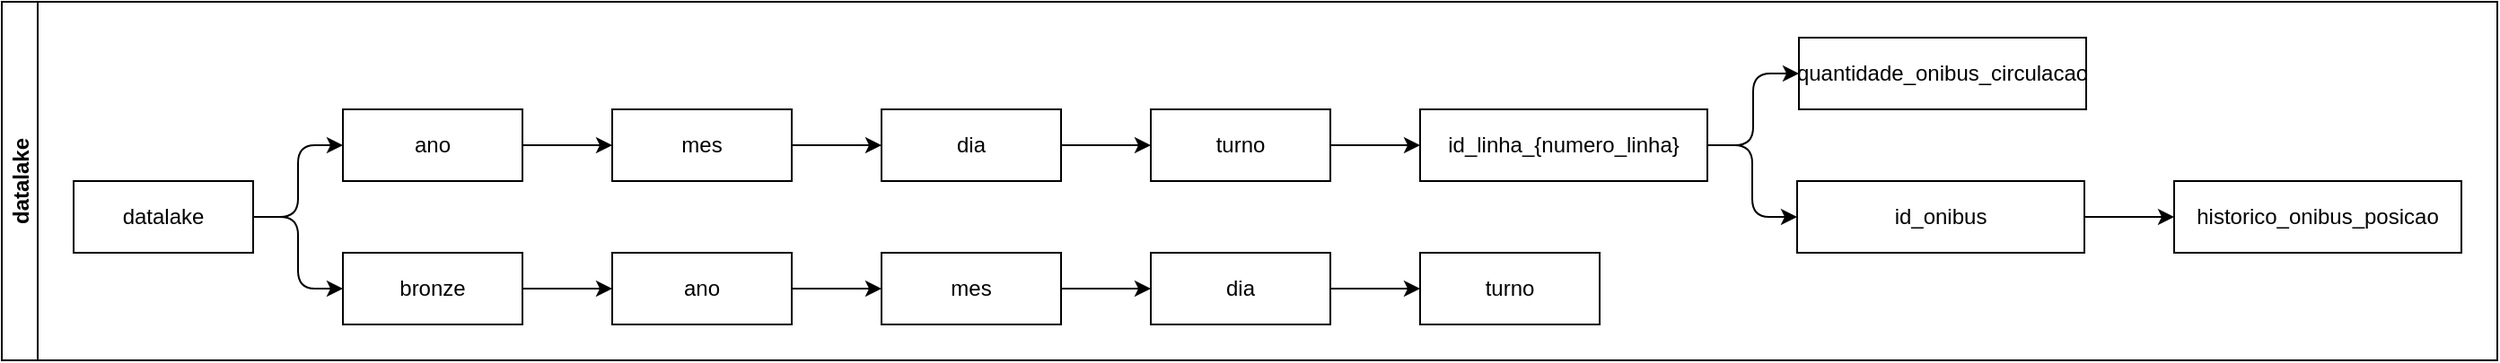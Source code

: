 <mxfile version="24.2.5" type="device">
  <diagram name="Page-1" id="74e2e168-ea6b-b213-b513-2b3c1d86103e">
    <mxGraphModel dx="1434" dy="838" grid="1" gridSize="10" guides="1" tooltips="1" connect="1" arrows="1" fold="1" page="1" pageScale="1" pageWidth="1100" pageHeight="850" background="none" math="0" shadow="0">
      <root>
        <mxCell id="0" />
        <mxCell id="1" parent="0" />
        <mxCell id="PxaC2SSewUqtfdYoJGaB-51" value="datalake" style="swimlane;startSize=20;horizontal=0;childLayout=treeLayout;horizontalTree=1;resizable=0;containerType=tree;fontSize=12;" parent="1" vertex="1">
          <mxGeometry x="300" y="70" width="1390" height="200" as="geometry" />
        </mxCell>
        <mxCell id="PxaC2SSewUqtfdYoJGaB-52" value="datalake" style="whiteSpace=wrap;html=1;" parent="PxaC2SSewUqtfdYoJGaB-51" vertex="1">
          <mxGeometry x="40" y="100" width="100" height="40" as="geometry" />
        </mxCell>
        <mxCell id="PxaC2SSewUqtfdYoJGaB-55" value="ano" style="whiteSpace=wrap;html=1;" parent="PxaC2SSewUqtfdYoJGaB-51" vertex="1">
          <mxGeometry x="190" y="60" width="100" height="40" as="geometry" />
        </mxCell>
        <mxCell id="PxaC2SSewUqtfdYoJGaB-56" value="" style="edgeStyle=elbowEdgeStyle;elbow=horizontal;html=1;rounded=1;curved=0;sourcePerimeterSpacing=0;targetPerimeterSpacing=0;startSize=6;endSize=6;" parent="PxaC2SSewUqtfdYoJGaB-51" source="PxaC2SSewUqtfdYoJGaB-52" target="PxaC2SSewUqtfdYoJGaB-55" edge="1">
          <mxGeometry relative="1" as="geometry" />
        </mxCell>
        <mxCell id="PxaC2SSewUqtfdYoJGaB-63" value="" style="edgeStyle=elbowEdgeStyle;elbow=horizontal;html=1;rounded=1;curved=0;sourcePerimeterSpacing=0;targetPerimeterSpacing=0;startSize=6;endSize=6;" parent="PxaC2SSewUqtfdYoJGaB-51" source="PxaC2SSewUqtfdYoJGaB-52" target="PxaC2SSewUqtfdYoJGaB-64" edge="1">
          <mxGeometry relative="1" as="geometry">
            <mxPoint x="370" y="500" as="sourcePoint" />
          </mxGeometry>
        </mxCell>
        <mxCell id="PxaC2SSewUqtfdYoJGaB-64" value="bronze" style="whiteSpace=wrap;html=1;" parent="PxaC2SSewUqtfdYoJGaB-51" vertex="1">
          <mxGeometry x="190" y="140" width="100" height="40" as="geometry" />
        </mxCell>
        <mxCell id="PxaC2SSewUqtfdYoJGaB-65" value="" style="edgeStyle=elbowEdgeStyle;elbow=horizontal;html=1;rounded=1;curved=0;sourcePerimeterSpacing=0;targetPerimeterSpacing=0;startSize=6;endSize=6;" parent="PxaC2SSewUqtfdYoJGaB-51" source="PxaC2SSewUqtfdYoJGaB-64" target="PxaC2SSewUqtfdYoJGaB-66" edge="1">
          <mxGeometry relative="1" as="geometry">
            <mxPoint x="370" y="580" as="sourcePoint" />
          </mxGeometry>
        </mxCell>
        <mxCell id="PxaC2SSewUqtfdYoJGaB-66" value="ano" style="whiteSpace=wrap;html=1;" parent="PxaC2SSewUqtfdYoJGaB-51" vertex="1">
          <mxGeometry x="340" y="140" width="100" height="40" as="geometry" />
        </mxCell>
        <mxCell id="PxaC2SSewUqtfdYoJGaB-67" value="" style="edgeStyle=elbowEdgeStyle;elbow=horizontal;html=1;rounded=1;curved=0;sourcePerimeterSpacing=0;targetPerimeterSpacing=0;startSize=6;endSize=6;" parent="PxaC2SSewUqtfdYoJGaB-51" source="PxaC2SSewUqtfdYoJGaB-66" target="PxaC2SSewUqtfdYoJGaB-68" edge="1">
          <mxGeometry relative="1" as="geometry">
            <mxPoint x="520" y="660" as="sourcePoint" />
          </mxGeometry>
        </mxCell>
        <mxCell id="PxaC2SSewUqtfdYoJGaB-68" value="mes" style="whiteSpace=wrap;html=1;" parent="PxaC2SSewUqtfdYoJGaB-51" vertex="1">
          <mxGeometry x="490" y="140" width="100" height="40" as="geometry" />
        </mxCell>
        <mxCell id="PxaC2SSewUqtfdYoJGaB-69" value="" style="edgeStyle=elbowEdgeStyle;elbow=horizontal;html=1;rounded=1;curved=0;sourcePerimeterSpacing=0;targetPerimeterSpacing=0;startSize=6;endSize=6;" parent="PxaC2SSewUqtfdYoJGaB-51" source="PxaC2SSewUqtfdYoJGaB-68" target="PxaC2SSewUqtfdYoJGaB-70" edge="1">
          <mxGeometry relative="1" as="geometry">
            <mxPoint x="670" y="660" as="sourcePoint" />
          </mxGeometry>
        </mxCell>
        <mxCell id="PxaC2SSewUqtfdYoJGaB-70" value="dia" style="whiteSpace=wrap;html=1;" parent="PxaC2SSewUqtfdYoJGaB-51" vertex="1">
          <mxGeometry x="640" y="140" width="100" height="40" as="geometry" />
        </mxCell>
        <mxCell id="PxaC2SSewUqtfdYoJGaB-71" value="" style="edgeStyle=elbowEdgeStyle;elbow=horizontal;html=1;rounded=1;curved=0;sourcePerimeterSpacing=0;targetPerimeterSpacing=0;startSize=6;endSize=6;" parent="PxaC2SSewUqtfdYoJGaB-51" source="PxaC2SSewUqtfdYoJGaB-70" target="PxaC2SSewUqtfdYoJGaB-72" edge="1">
          <mxGeometry relative="1" as="geometry">
            <mxPoint x="700" y="380" as="sourcePoint" />
          </mxGeometry>
        </mxCell>
        <mxCell id="PxaC2SSewUqtfdYoJGaB-72" value="turno" style="whiteSpace=wrap;html=1;" parent="PxaC2SSewUqtfdYoJGaB-51" vertex="1">
          <mxGeometry x="790" y="140" width="100" height="40" as="geometry" />
        </mxCell>
        <mxCell id="PxaC2SSewUqtfdYoJGaB-73" value="" style="edgeStyle=elbowEdgeStyle;elbow=horizontal;html=1;rounded=1;curved=0;sourcePerimeterSpacing=0;targetPerimeterSpacing=0;startSize=6;endSize=6;" parent="PxaC2SSewUqtfdYoJGaB-51" source="PxaC2SSewUqtfdYoJGaB-55" target="PxaC2SSewUqtfdYoJGaB-74" edge="1">
          <mxGeometry relative="1" as="geometry">
            <mxPoint x="250" y="300" as="sourcePoint" />
          </mxGeometry>
        </mxCell>
        <mxCell id="PxaC2SSewUqtfdYoJGaB-74" value="mes" style="whiteSpace=wrap;html=1;" parent="PxaC2SSewUqtfdYoJGaB-51" vertex="1">
          <mxGeometry x="340" y="60" width="100" height="40" as="geometry" />
        </mxCell>
        <mxCell id="PxaC2SSewUqtfdYoJGaB-75" value="" style="edgeStyle=elbowEdgeStyle;elbow=horizontal;html=1;rounded=1;curved=0;sourcePerimeterSpacing=0;targetPerimeterSpacing=0;startSize=6;endSize=6;" parent="PxaC2SSewUqtfdYoJGaB-51" source="PxaC2SSewUqtfdYoJGaB-74" target="PxaC2SSewUqtfdYoJGaB-76" edge="1">
          <mxGeometry relative="1" as="geometry">
            <mxPoint x="400" y="300" as="sourcePoint" />
          </mxGeometry>
        </mxCell>
        <mxCell id="PxaC2SSewUqtfdYoJGaB-76" value="dia" style="whiteSpace=wrap;html=1;" parent="PxaC2SSewUqtfdYoJGaB-51" vertex="1">
          <mxGeometry x="490" y="60" width="100" height="40" as="geometry" />
        </mxCell>
        <mxCell id="PxaC2SSewUqtfdYoJGaB-77" value="" style="edgeStyle=elbowEdgeStyle;elbow=horizontal;html=1;rounded=1;curved=0;sourcePerimeterSpacing=0;targetPerimeterSpacing=0;startSize=6;endSize=6;" parent="PxaC2SSewUqtfdYoJGaB-51" source="PxaC2SSewUqtfdYoJGaB-76" target="PxaC2SSewUqtfdYoJGaB-78" edge="1">
          <mxGeometry relative="1" as="geometry">
            <mxPoint x="550" y="300" as="sourcePoint" />
          </mxGeometry>
        </mxCell>
        <mxCell id="PxaC2SSewUqtfdYoJGaB-78" value="turno" style="whiteSpace=wrap;html=1;" parent="PxaC2SSewUqtfdYoJGaB-51" vertex="1">
          <mxGeometry x="640" y="60" width="100" height="40" as="geometry" />
        </mxCell>
        <mxCell id="PxaC2SSewUqtfdYoJGaB-79" value="" style="edgeStyle=elbowEdgeStyle;elbow=horizontal;html=1;rounded=1;curved=0;sourcePerimeterSpacing=0;targetPerimeterSpacing=0;startSize=6;endSize=6;" parent="PxaC2SSewUqtfdYoJGaB-51" source="PxaC2SSewUqtfdYoJGaB-78" target="PxaC2SSewUqtfdYoJGaB-80" edge="1">
          <mxGeometry relative="1" as="geometry">
            <mxPoint x="700" y="300" as="sourcePoint" />
          </mxGeometry>
        </mxCell>
        <mxCell id="PxaC2SSewUqtfdYoJGaB-80" value="id_linha_{numero_linha}" style="whiteSpace=wrap;html=1;" parent="PxaC2SSewUqtfdYoJGaB-51" vertex="1">
          <mxGeometry x="790" y="60" width="160" height="40" as="geometry" />
        </mxCell>
        <mxCell id="PxaC2SSewUqtfdYoJGaB-81" value="" style="edgeStyle=elbowEdgeStyle;elbow=horizontal;html=1;rounded=1;curved=0;sourcePerimeterSpacing=0;targetPerimeterSpacing=0;startSize=6;endSize=6;" parent="PxaC2SSewUqtfdYoJGaB-51" source="PxaC2SSewUqtfdYoJGaB-80" target="dDdTGyebrdMld8Z_vfPq-4" edge="1">
          <mxGeometry relative="1" as="geometry">
            <mxPoint x="850" y="300" as="sourcePoint" />
          </mxGeometry>
        </mxCell>
        <mxCell id="PxaC2SSewUqtfdYoJGaB-83" value="" style="edgeStyle=elbowEdgeStyle;elbow=horizontal;html=1;rounded=1;curved=0;sourcePerimeterSpacing=0;targetPerimeterSpacing=0;startSize=6;endSize=6;" parent="PxaC2SSewUqtfdYoJGaB-51" source="PxaC2SSewUqtfdYoJGaB-80" target="PxaC2SSewUqtfdYoJGaB-84" edge="1">
          <mxGeometry relative="1" as="geometry">
            <mxPoint x="850" y="300" as="sourcePoint" />
          </mxGeometry>
        </mxCell>
        <mxCell id="PxaC2SSewUqtfdYoJGaB-84" value="quantidade_onibus_circulacao" style="whiteSpace=wrap;html=1;" parent="PxaC2SSewUqtfdYoJGaB-51" vertex="1">
          <mxGeometry x="1001" y="20" width="160" height="40" as="geometry" />
        </mxCell>
        <mxCell id="dDdTGyebrdMld8Z_vfPq-3" value="" style="edgeStyle=elbowEdgeStyle;elbow=horizontal;html=1;rounded=1;curved=0;sourcePerimeterSpacing=0;targetPerimeterSpacing=0;startSize=6;endSize=6;" edge="1" target="dDdTGyebrdMld8Z_vfPq-6" source="dDdTGyebrdMld8Z_vfPq-4" parent="PxaC2SSewUqtfdYoJGaB-51">
          <mxGeometry relative="1" as="geometry">
            <mxPoint x="1250" y="150" as="sourcePoint" />
          </mxGeometry>
        </mxCell>
        <mxCell id="dDdTGyebrdMld8Z_vfPq-4" value="id_onibus" style="whiteSpace=wrap;html=1;" vertex="1" parent="PxaC2SSewUqtfdYoJGaB-51">
          <mxGeometry x="1000" y="100" width="160" height="40" as="geometry" />
        </mxCell>
        <mxCell id="dDdTGyebrdMld8Z_vfPq-6" value="historico_onibus_posicao" style="whiteSpace=wrap;html=1;" vertex="1" parent="PxaC2SSewUqtfdYoJGaB-51">
          <mxGeometry x="1210" y="100" width="160" height="40" as="geometry" />
        </mxCell>
      </root>
    </mxGraphModel>
  </diagram>
</mxfile>
